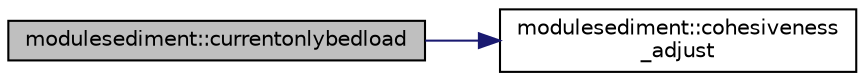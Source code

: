 digraph "modulesediment::currentonlybedload"
{
 // LATEX_PDF_SIZE
  edge [fontname="Helvetica",fontsize="10",labelfontname="Helvetica",labelfontsize="10"];
  node [fontname="Helvetica",fontsize="10",shape=record];
  rankdir="LR";
  Node1 [label="modulesediment::currentonlybedload",height=0.2,width=0.4,color="black", fillcolor="grey75", style="filled", fontcolor="black",tooltip=" "];
  Node1 -> Node2 [color="midnightblue",fontsize="10",style="solid",fontname="Helvetica"];
  Node2 [label="modulesediment::cohesiveness\l_adjust",height=0.2,width=0.4,color="black", fillcolor="white", style="filled",URL="$namespacemodulesediment.html#afbd767a170502bf18b5849039940895d",tooltip=" "];
}
